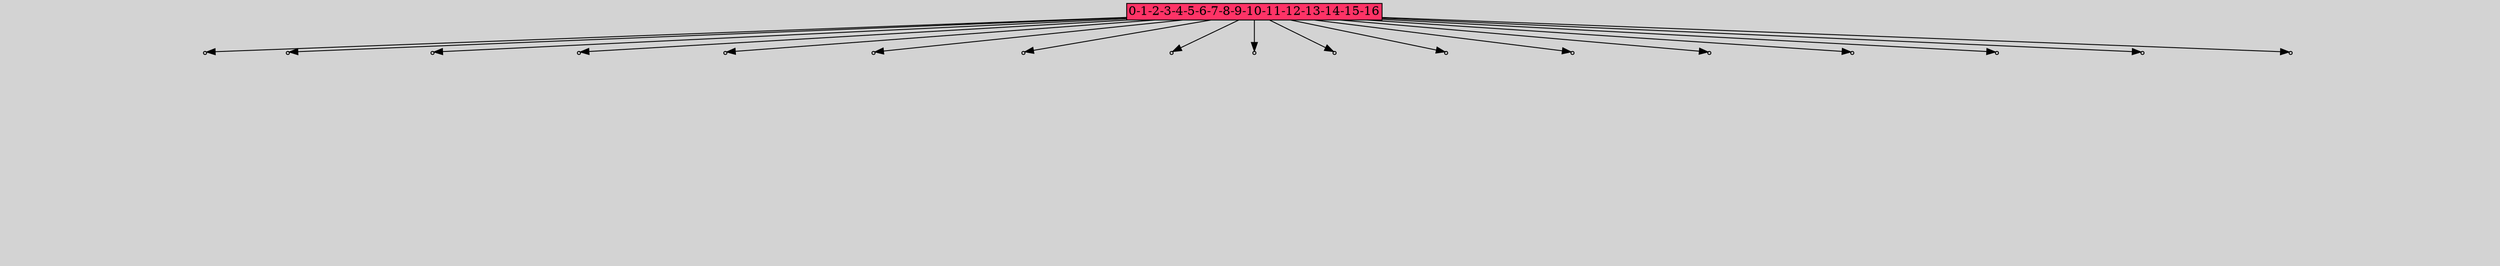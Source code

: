 // File exported with GEGELATI v1.4.0
// On the 2025-07-09 01:27:48
// With the File::TPGGraphDotExporter
digraph{
	graph[pad = "0.212, 0.055" bgcolor = lightgray]
	node[shape=circle style = filled label = ""]
		A841843 [fillcolor="#ff3366" shape=box margin=0.03 width=0 height=0 label="0-1-2-3-4-5-6-7-8-9-10-11-12-13-14-15-16"]
		P6630905 [fillcolor="#cccccc" shape=point label="1"] //
		I6630905 [shape=box style=invis label="9|7&1|217#0|236&#92;n18|5&0|159#0|348&#92;n0|5&0|77#1|21&#92;n12|6&1|215#0|269&#92;n18|3&0|374#1|375&#92;n2|2&0|163#1|255&#92;n15|2&0|346#0|107&#92;n15|5&0|338#0|49&#92;n4|5&0|45#1|40&#92;n3|0&1|111#0|173&#92;n"] //0.515085|-0.849270|-0.527926|-0.259564|0.646751|-0.315549|-0.974543|-0.946578|-0.466049|0.498507|-0.963751|-0.270972|-0.774538|0.411769|-0.548402|-0.698924|0.975765|-0.465687|-0.879279|-0.619990|
		P6630905 -> I6630905[style=invis]
		A841843 -> P6630905
		P6630906 [fillcolor="#cccccc" shape=point label="1"] //
		I6630906 [shape=box style=invis label="8|7&1|195#0|305&#92;n9|3&0|15#0|341&#92;n8|0&0|243#1|286&#92;n"] //-0.175044|-0.109135|0.845879|-0.590065|0.404769|-0.266795|
		P6630906 -> I6630906[style=invis]
		A841843 -> P6630906
		P6630907 [fillcolor="#cccccc" shape=point label="1"] //
		I6630907 [shape=box style=invis label="9|6&1|20#1|333&#92;n17|6&0|54#0|257&#92;n8|2&1|144#1|179&#92;n1|5&0|14#0|234&#92;n7|0&0|45#0|115&#92;n6|6&1|243#1|187&#92;n0|6&0|32#0|374&#92;n0|0&1|333#0|310&#92;n"] //0.606413|0.000121|0.719954|0.143889|0.833696|-0.358553|-0.997162|-0.146930|-0.480609|-0.449059|0.136888|0.124025|0.789030|-0.843637|-0.590865|0.610952|
		P6630907 -> I6630907[style=invis]
		A841843 -> P6630907
		P6630908 [fillcolor="#cccccc" shape=point label="1"] //
		I6630908 [shape=box style=invis label="9|1&1|352#0|198&#92;n5|4&0|113#0|27&#92;n15|7&0|228#0|192&#92;n1|4&1|105#1|106&#92;n12|4&1|172#0|284&#92;n2|1&0|236#0|79&#92;n18|5&0|145#1|310&#92;n9|0&0|365#1|287&#92;n"] //-0.661486|-0.908730|-0.646397|-0.678901|0.064784|0.395350|0.395020|-0.487732|-1.071308|-0.015197|0.541471|0.484025|0.945413|-0.238509|0.515715|0.016746|
		P6630908 -> I6630908[style=invis]
		A841843 -> P6630908
		P6630909 [fillcolor="#cccccc" shape=point label="1"] //
		I6630909 [shape=box style=invis label="18|2&1|97#0|20&#92;n3|0&0|106#1|128&#92;n"] //0.096268|0.500585|-0.558694|-0.079979|
		P6630909 -> I6630909[style=invis]
		A841843 -> P6630909
		P6630910 [fillcolor="#cccccc" shape=point label="1"] //
		I6630910 [shape=box style=invis label="13|0&1|215#1|242&#92;n"] //-0.053354|-0.297461|
		P6630910 -> I6630910[style=invis]
		A841843 -> P6630910
		P6630911 [fillcolor="#cccccc" shape=point label="1"] //
		I6630911 [shape=box style=invis label="7|2&1|266#0|1&#92;n4|5&0|362#1|127&#92;n8|2&1|193#0|329&#92;n0|7&0|37#1|321&#92;n18|7&0|199#0|58&#92;n12|1&1|91#0|10&#92;n12|7&0|255#1|341&#92;n2|7&0|63#0|369&#92;n7|3&0|207#0|97&#92;n15|0&0|51#1|51&#92;n"] //0.878214|0.598659|0.612510|0.582917|0.160241|0.608260|0.556060|-0.761841|0.523451|-0.750712|-0.345623|-0.442615|-0.737823|0.627748|-0.211066|0.306687|-0.146224|-0.188993|-0.334573|-0.320554|
		P6630911 -> I6630911[style=invis]
		A841843 -> P6630911
		P6630912 [fillcolor="#cccccc" shape=point label="1"] //
		I6630912 [shape=box style=invis label="18|0&1|106#1|368&#92;n"] //0.632426|-0.608486|
		P6630912 -> I6630912[style=invis]
		A841843 -> P6630912
		P6630913 [fillcolor="#cccccc" shape=point label="1"] //
		I6630913 [shape=box style=invis label="17|0&1|33#0|212&#92;n"] //0.185546|-0.048573|
		P6630913 -> I6630913[style=invis]
		A841843 -> P6630913
		P6630914 [fillcolor="#cccccc" shape=point label="1"] //
		I6630914 [shape=box style=invis label="17|5&1|236#0|36&#92;n18|4&1|204#0|55&#92;n4|6&0|348#0|165&#92;n16|5&0|22#0|262&#92;n0|1&0|301#1|328&#92;n18|6&1|15#0|83&#92;n12|4&0|169#0|70&#92;n5|0&0|292#1|56&#92;n"] //-0.265811|0.850896|-0.381714|0.637556|0.618651|-0.313058|0.449975|0.696021|-0.647448|-0.412774|0.938754|-0.379992|-0.932992|-0.763912|0.122942|0.591552|
		P6630914 -> I6630914[style=invis]
		A841843 -> P6630914
		P6630915 [fillcolor="#cccccc" shape=point label="1"] //
		I6630915 [shape=box style=invis label="15|7&1|139#0|30&#92;n7|0&0|71#0|199&#92;n"] //-0.813715|-0.980359|-0.236235|-0.440690|
		P6630915 -> I6630915[style=invis]
		A841843 -> P6630915
		P6630916 [fillcolor="#cccccc" shape=point label="1"] //
		I6630916 [shape=box style=invis label="15|7&1|66#1|10&#92;n14|0&0|95#1|283&#92;n"] //-0.659788|0.313095|0.152534|-0.445573|
		P6630916 -> I6630916[style=invis]
		A841843 -> P6630916
		P6630917 [fillcolor="#cccccc" shape=point label="1"] //
		I6630917 [shape=box style=invis label="6|2&1|2#1|137&#92;n14|1&1|271#1|90&#92;n17|6&0|89#0|367&#92;n1|7&0|238#0|298&#92;n0|0&0|359#0|289&#92;n9|5&0|200#0|18&#92;n12|7&0|176#0|240&#92;n3|1&0|311#1|332&#92;n11|0&0|117#0|17&#92;n"] //0.916108|-0.575095|-0.067118|-0.054492|-0.828417|0.604339|-0.151850|-0.427306|-0.081641|0.832665|0.606980|0.390929|-0.469537|0.689820|0.091153|-0.568680|-0.514110|-0.622337|
		P6630917 -> I6630917[style=invis]
		A841843 -> P6630917
		P6630918 [fillcolor="#cccccc" shape=point label="1"] //
		I6630918 [shape=box style=invis label="1|0&1|39#1|56&#92;n15|6&0|72#0|247&#92;n19|0&0|342#0|349&#92;n18|5&1|181#0|342&#92;n6|7&0|128#1|106&#92;n13|4&0|165#0|87&#92;n2|3&1|105#0|68&#92;n12|0&0|291#1|13&#92;n"] //0.342987|0.348906|-0.002087|0.239007|0.330545|0.637909|0.141238|0.422207|-0.328007|-0.190362|0.929287|-0.210390|-0.465933|-0.755111|-1.980148|0.369056|
		P6630918 -> I6630918[style=invis]
		A841843 -> P6630918
		P6630919 [fillcolor="#cccccc" shape=point label="1"] //
		I6630919 [shape=box style=invis label="6|0&1|2#1|128&#92;n10|0&0|368#1|24&#92;n"] //0.393609|-0.881813|0.944942|0.225334|
		P6630919 -> I6630919[style=invis]
		A841843 -> P6630919
		P6630920 [fillcolor="#cccccc" shape=point label="1"] //
		I6630920 [shape=box style=invis label="19|7&0|231#1|243&#92;n9|4&1|330#1|203&#92;n19|3&0|255#1|342&#92;n12|1&0|259#1|178&#92;n10|7&0|201#1|147&#92;n9|1&1|299#1|363&#92;n2|7&0|359#0|36&#92;n3|3&1|317#0|95&#92;n4|5&0|267#0|123&#92;n15|3&0|93#0|84&#92;n3|0&0|265#0|315&#92;n15|7&0|264#0|139&#92;n3|0&0|303#0|352&#92;n"] //0.522926|0.316179|-0.492661|-0.582571|-0.753512|0.467448|0.091024|-0.629815|-0.160216|0.815005|-0.733719|-0.291863|-0.445091|-0.117497|0.537272|0.785372|-0.990232|-0.414224|0.468124|0.898061|0.939861|0.382771|0.942813|-0.024702|-0.743829|0.583204|
		P6630920 -> I6630920[style=invis]
		A841843 -> P6630920
		P6630921 [fillcolor="#cccccc" shape=point label="1"] //
		I6630921 [shape=box style=invis label="17|3&1|47#1|53&#92;n19|5&1|0#1|223&#92;n12|0&0|275#0|341&#92;n13|1&1|80#1|4&#92;n12|0&0|369#0|112&#92;n19|6&0|200#1|163&#92;n19|1&0|294#1|61&#92;n18|4&0|185#0|228&#92;n10|5&1|171#0|92&#92;n2|0&0|205#1|246&#92;n17|1&0|8#0|223&#92;n11|6&1|326#0|121&#92;n10|0&0|262#1|28&#92;n"] //0.111574|0.897415|-0.740504|-0.388631|-0.001534|-0.107356|0.832854|0.664559|-0.094273|-0.143045|0.966016|-0.150268|-0.535099|-0.031329|0.616583|-0.061676|0.780096|-0.778646|0.773421|0.618889|0.569708|-0.508894|-0.407064|0.421050|0.944942|0.225334|
		P6630921 -> I6630921[style=invis]
		A841843 -> P6630921
}
